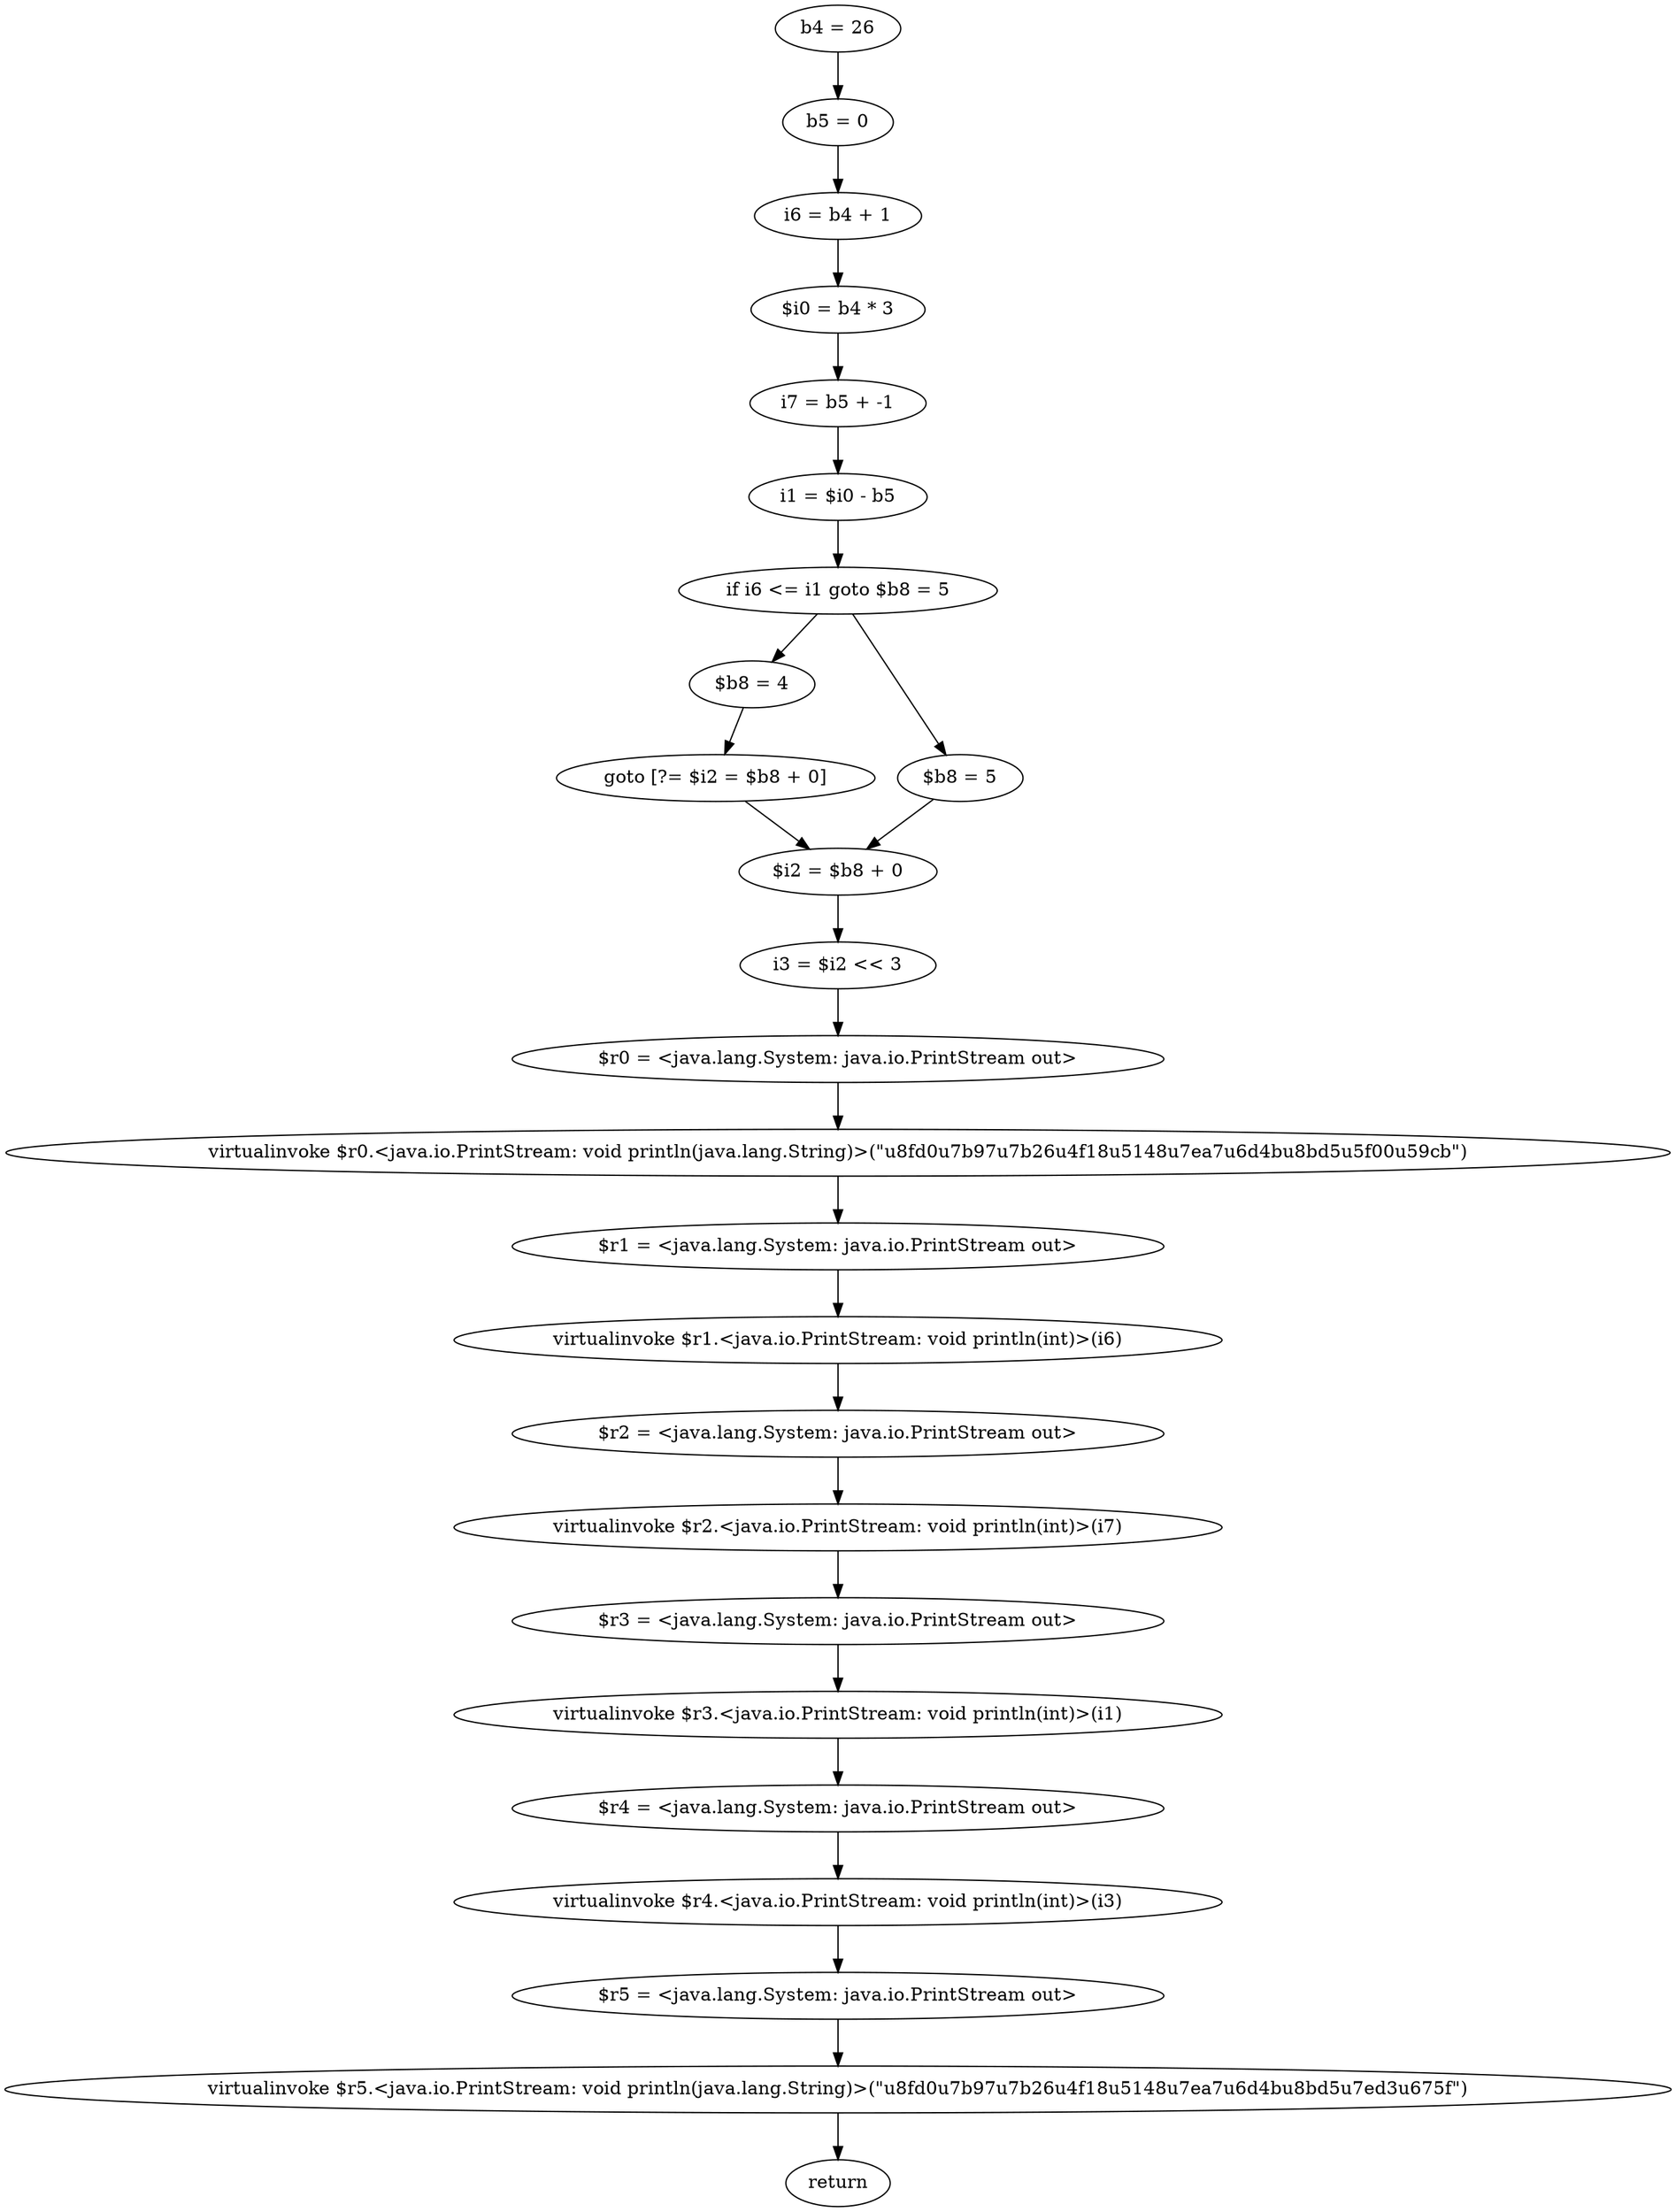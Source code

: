 digraph "unitGraph" {
    "b4 = 26"
    "b5 = 0"
    "i6 = b4 + 1"
    "$i0 = b4 * 3"
    "i7 = b5 + -1"
    "i1 = $i0 - b5"
    "if i6 <= i1 goto $b8 = 5"
    "$b8 = 4"
    "goto [?= $i2 = $b8 + 0]"
    "$b8 = 5"
    "$i2 = $b8 + 0"
    "i3 = $i2 << 3"
    "$r0 = <java.lang.System: java.io.PrintStream out>"
    "virtualinvoke $r0.<java.io.PrintStream: void println(java.lang.String)>(\"\u8fd0\u7b97\u7b26\u4f18\u5148\u7ea7\u6d4b\u8bd5\u5f00\u59cb\")"
    "$r1 = <java.lang.System: java.io.PrintStream out>"
    "virtualinvoke $r1.<java.io.PrintStream: void println(int)>(i6)"
    "$r2 = <java.lang.System: java.io.PrintStream out>"
    "virtualinvoke $r2.<java.io.PrintStream: void println(int)>(i7)"
    "$r3 = <java.lang.System: java.io.PrintStream out>"
    "virtualinvoke $r3.<java.io.PrintStream: void println(int)>(i1)"
    "$r4 = <java.lang.System: java.io.PrintStream out>"
    "virtualinvoke $r4.<java.io.PrintStream: void println(int)>(i3)"
    "$r5 = <java.lang.System: java.io.PrintStream out>"
    "virtualinvoke $r5.<java.io.PrintStream: void println(java.lang.String)>(\"\u8fd0\u7b97\u7b26\u4f18\u5148\u7ea7\u6d4b\u8bd5\u7ed3\u675f\")"
    "return"
    "b4 = 26"->"b5 = 0";
    "b5 = 0"->"i6 = b4 + 1";
    "i6 = b4 + 1"->"$i0 = b4 * 3";
    "$i0 = b4 * 3"->"i7 = b5 + -1";
    "i7 = b5 + -1"->"i1 = $i0 - b5";
    "i1 = $i0 - b5"->"if i6 <= i1 goto $b8 = 5";
    "if i6 <= i1 goto $b8 = 5"->"$b8 = 4";
    "if i6 <= i1 goto $b8 = 5"->"$b8 = 5";
    "$b8 = 4"->"goto [?= $i2 = $b8 + 0]";
    "goto [?= $i2 = $b8 + 0]"->"$i2 = $b8 + 0";
    "$b8 = 5"->"$i2 = $b8 + 0";
    "$i2 = $b8 + 0"->"i3 = $i2 << 3";
    "i3 = $i2 << 3"->"$r0 = <java.lang.System: java.io.PrintStream out>";
    "$r0 = <java.lang.System: java.io.PrintStream out>"->"virtualinvoke $r0.<java.io.PrintStream: void println(java.lang.String)>(\"\u8fd0\u7b97\u7b26\u4f18\u5148\u7ea7\u6d4b\u8bd5\u5f00\u59cb\")";
    "virtualinvoke $r0.<java.io.PrintStream: void println(java.lang.String)>(\"\u8fd0\u7b97\u7b26\u4f18\u5148\u7ea7\u6d4b\u8bd5\u5f00\u59cb\")"->"$r1 = <java.lang.System: java.io.PrintStream out>";
    "$r1 = <java.lang.System: java.io.PrintStream out>"->"virtualinvoke $r1.<java.io.PrintStream: void println(int)>(i6)";
    "virtualinvoke $r1.<java.io.PrintStream: void println(int)>(i6)"->"$r2 = <java.lang.System: java.io.PrintStream out>";
    "$r2 = <java.lang.System: java.io.PrintStream out>"->"virtualinvoke $r2.<java.io.PrintStream: void println(int)>(i7)";
    "virtualinvoke $r2.<java.io.PrintStream: void println(int)>(i7)"->"$r3 = <java.lang.System: java.io.PrintStream out>";
    "$r3 = <java.lang.System: java.io.PrintStream out>"->"virtualinvoke $r3.<java.io.PrintStream: void println(int)>(i1)";
    "virtualinvoke $r3.<java.io.PrintStream: void println(int)>(i1)"->"$r4 = <java.lang.System: java.io.PrintStream out>";
    "$r4 = <java.lang.System: java.io.PrintStream out>"->"virtualinvoke $r4.<java.io.PrintStream: void println(int)>(i3)";
    "virtualinvoke $r4.<java.io.PrintStream: void println(int)>(i3)"->"$r5 = <java.lang.System: java.io.PrintStream out>";
    "$r5 = <java.lang.System: java.io.PrintStream out>"->"virtualinvoke $r5.<java.io.PrintStream: void println(java.lang.String)>(\"\u8fd0\u7b97\u7b26\u4f18\u5148\u7ea7\u6d4b\u8bd5\u7ed3\u675f\")";
    "virtualinvoke $r5.<java.io.PrintStream: void println(java.lang.String)>(\"\u8fd0\u7b97\u7b26\u4f18\u5148\u7ea7\u6d4b\u8bd5\u7ed3\u675f\")"->"return";
}
